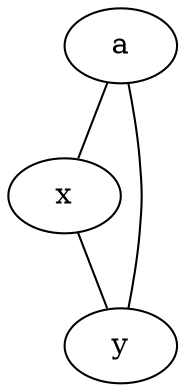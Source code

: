 graph test4294967295 {
       a -- {x y};
                                                                                                                 x -- y [w=5.0,len=3];
}

